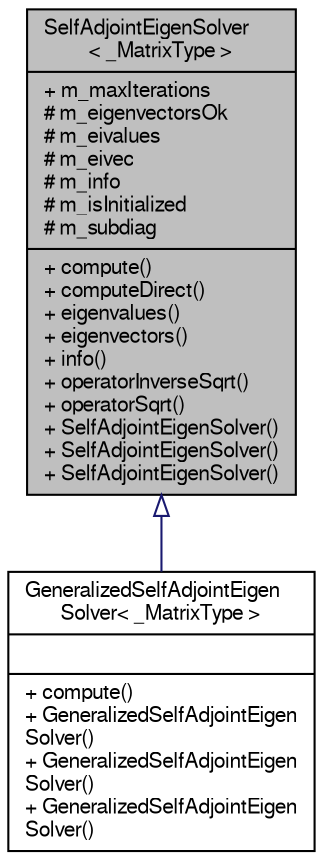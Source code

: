 digraph "SelfAdjointEigenSolver&lt; _MatrixType &gt;"
{
  edge [fontname="FreeSans",fontsize="10",labelfontname="FreeSans",labelfontsize="10"];
  node [fontname="FreeSans",fontsize="10",shape=record];
  Node1 [label="{SelfAdjointEigenSolver\l\< _MatrixType \>\n|+ m_maxIterations\l# m_eigenvectorsOk\l# m_eivalues\l# m_eivec\l# m_info\l# m_isInitialized\l# m_subdiag\l|+ compute()\l+ computeDirect()\l+ eigenvalues()\l+ eigenvectors()\l+ info()\l+ operatorInverseSqrt()\l+ operatorSqrt()\l+ SelfAdjointEigenSolver()\l+ SelfAdjointEigenSolver()\l+ SelfAdjointEigenSolver()\l}",height=0.2,width=0.4,color="black", fillcolor="grey75", style="filled" fontcolor="black"];
  Node1 -> Node2 [dir="back",color="midnightblue",fontsize="10",style="solid",arrowtail="onormal",fontname="FreeSans"];
  Node2 [label="{GeneralizedSelfAdjointEigen\lSolver\< _MatrixType \>\n||+ compute()\l+ GeneralizedSelfAdjointEigen\lSolver()\l+ GeneralizedSelfAdjointEigen\lSolver()\l+ GeneralizedSelfAdjointEigen\lSolver()\l}",height=0.2,width=0.4,color="black", fillcolor="white", style="filled",URL="$classEigen_1_1GeneralizedSelfAdjointEigenSolver.html",tooltip="Computes eigenvalues and eigenvectors of the generalized selfadjoint eigen problem. "];
}
